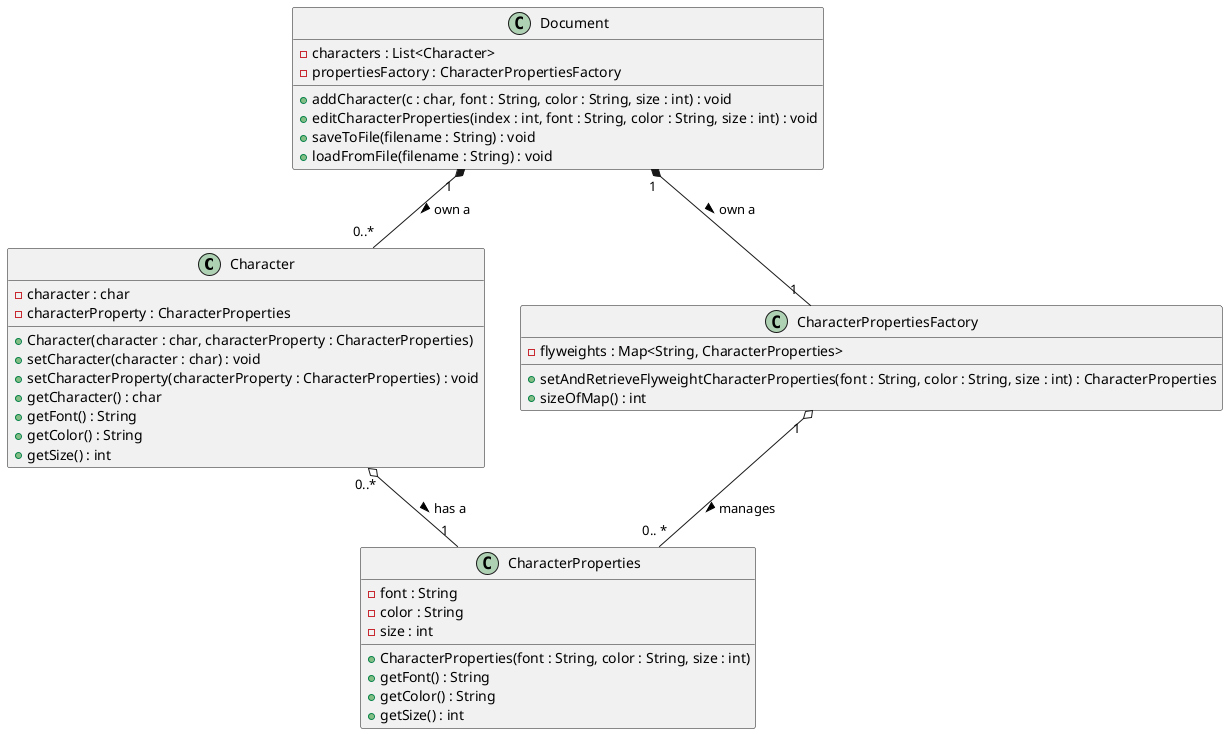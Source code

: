 @startuml

class Character {
    -character : char
    -characterProperty : CharacterProperties
    +Character(character : char, characterProperty : CharacterProperties)
    +setCharacter(character : char) : void
    +setCharacterProperty(characterProperty : CharacterProperties) : void
    +getCharacter() : char
    +getFont() : String
    +getColor() : String
    +getSize() : int
}

class CharacterProperties {
    -font : String
    -color : String
    -size : int
    +CharacterProperties(font : String, color : String, size : int)
    +getFont() : String
    +getColor() : String
    +getSize() : int
}

class Document {
    -characters : List<Character>
    -propertiesFactory : CharacterPropertiesFactory
    +addCharacter(c : char, font : String, color : String, size : int) : void
    +editCharacterProperties(index : int, font : String, color : String, size : int) : void
    +saveToFile(filename : String) : void
    +loadFromFile(filename : String) : void
}

class CharacterPropertiesFactory {
    -flyweights : Map<String, CharacterProperties>
    +setAndRetrieveFlyweightCharacterProperties(font : String, color : String, size : int) : CharacterProperties
    +sizeOfMap() : int
}

Document " 1 " *-- "  0..*  " Character : > own a
Document " 1 " *-- " 1 " CharacterPropertiesFactory : > own a
CharacterPropertiesFactory " 1 " o-- " 0.. *" CharacterProperties : > manages
Character "0..*" o-- "1" CharacterProperties : has a >

@enduml
